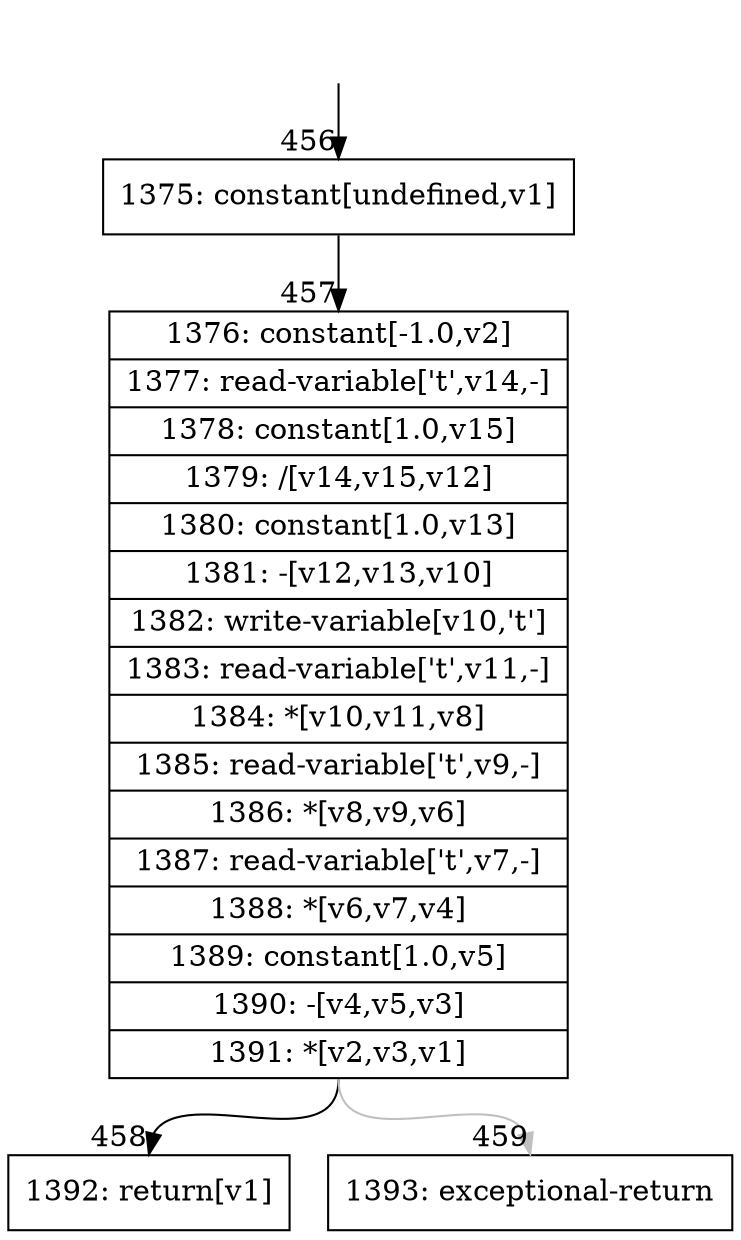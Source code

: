 digraph {
rankdir="TD"
BB_entry48[shape=none,label=""];
BB_entry48 -> BB456 [tailport=s, headport=n, headlabel="    456"]
BB456 [shape=record label="{1375: constant[undefined,v1]}" ] 
BB456 -> BB457 [tailport=s, headport=n, headlabel="      457"]
BB457 [shape=record label="{1376: constant[-1.0,v2]|1377: read-variable['t',v14,-]|1378: constant[1.0,v15]|1379: /[v14,v15,v12]|1380: constant[1.0,v13]|1381: -[v12,v13,v10]|1382: write-variable[v10,'t']|1383: read-variable['t',v11,-]|1384: *[v10,v11,v8]|1385: read-variable['t',v9,-]|1386: *[v8,v9,v6]|1387: read-variable['t',v7,-]|1388: *[v6,v7,v4]|1389: constant[1.0,v5]|1390: -[v4,v5,v3]|1391: *[v2,v3,v1]}" ] 
BB457 -> BB458 [tailport=s, headport=n, headlabel="      458"]
BB457 -> BB459 [tailport=s, headport=n, color=gray, headlabel="      459"]
BB458 [shape=record label="{1392: return[v1]}" ] 
BB459 [shape=record label="{1393: exceptional-return}" ] 
//#$~ 546
}
